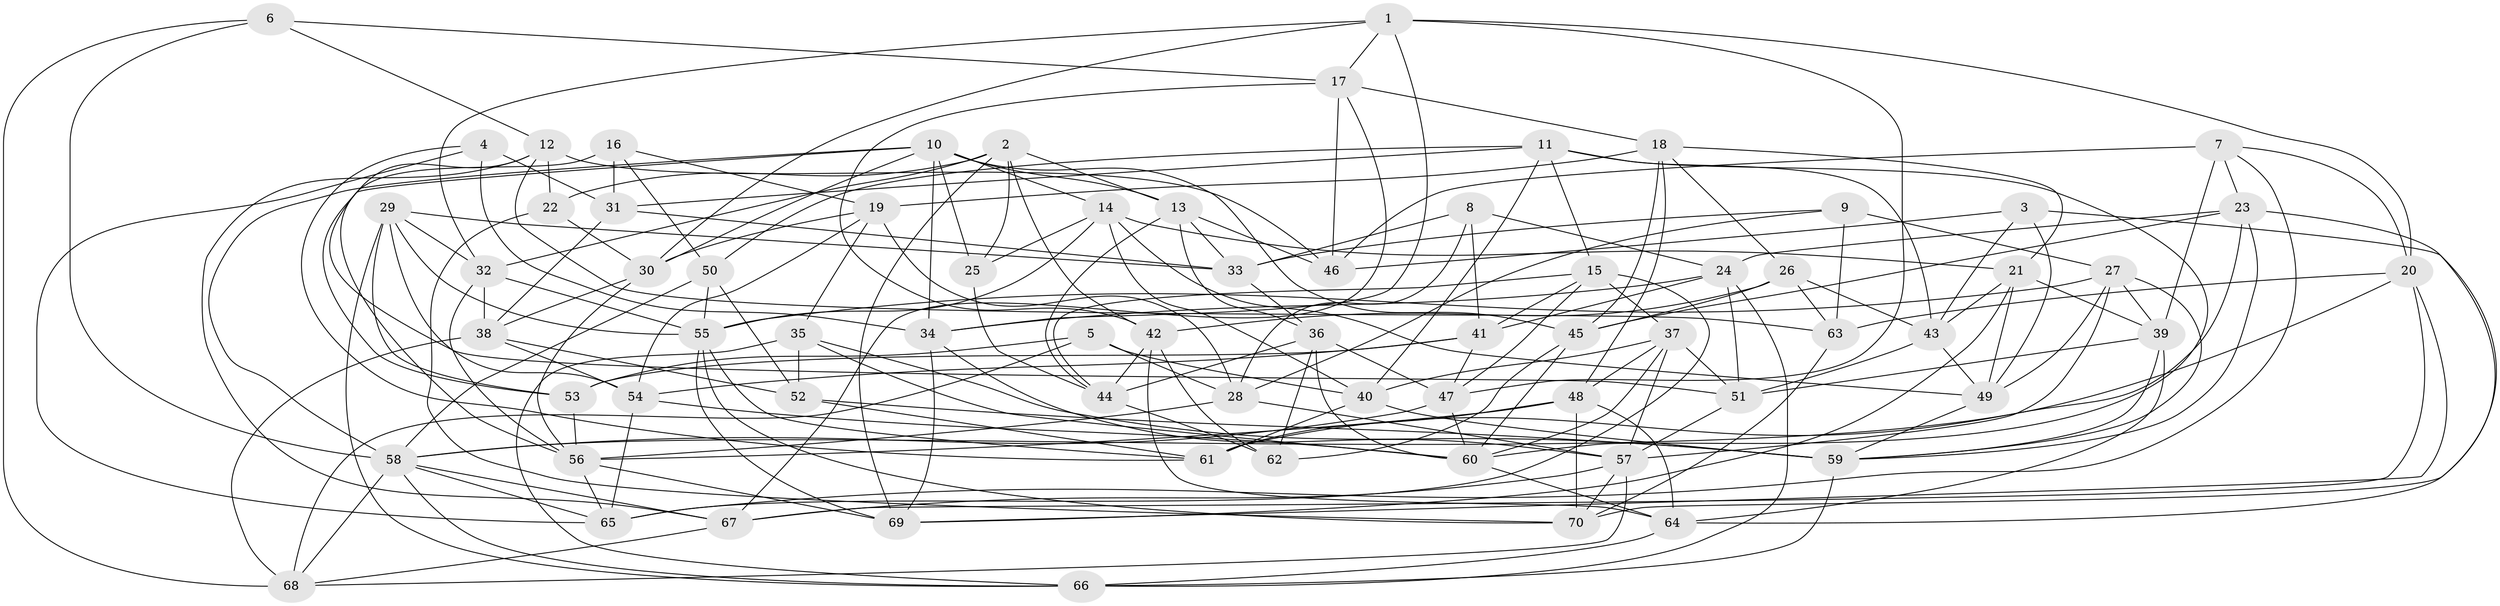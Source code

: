 // original degree distribution, {4: 1.0}
// Generated by graph-tools (version 1.1) at 2025/26/03/09/25 03:26:50]
// undirected, 70 vertices, 203 edges
graph export_dot {
graph [start="1"]
  node [color=gray90,style=filled];
  1;
  2;
  3;
  4;
  5;
  6;
  7;
  8;
  9;
  10;
  11;
  12;
  13;
  14;
  15;
  16;
  17;
  18;
  19;
  20;
  21;
  22;
  23;
  24;
  25;
  26;
  27;
  28;
  29;
  30;
  31;
  32;
  33;
  34;
  35;
  36;
  37;
  38;
  39;
  40;
  41;
  42;
  43;
  44;
  45;
  46;
  47;
  48;
  49;
  50;
  51;
  52;
  53;
  54;
  55;
  56;
  57;
  58;
  59;
  60;
  61;
  62;
  63;
  64;
  65;
  66;
  67;
  68;
  69;
  70;
  1 -- 17 [weight=1.0];
  1 -- 20 [weight=1.0];
  1 -- 30 [weight=1.0];
  1 -- 32 [weight=1.0];
  1 -- 34 [weight=1.0];
  1 -- 47 [weight=1.0];
  2 -- 13 [weight=1.0];
  2 -- 22 [weight=1.0];
  2 -- 25 [weight=1.0];
  2 -- 32 [weight=1.0];
  2 -- 42 [weight=1.0];
  2 -- 69 [weight=1.0];
  3 -- 43 [weight=1.0];
  3 -- 46 [weight=1.0];
  3 -- 49 [weight=1.0];
  3 -- 64 [weight=1.0];
  4 -- 31 [weight=1.0];
  4 -- 34 [weight=1.0];
  4 -- 61 [weight=1.0];
  4 -- 65 [weight=1.0];
  5 -- 28 [weight=1.0];
  5 -- 40 [weight=1.0];
  5 -- 53 [weight=1.0];
  5 -- 68 [weight=1.0];
  6 -- 12 [weight=1.0];
  6 -- 17 [weight=1.0];
  6 -- 58 [weight=1.0];
  6 -- 68 [weight=1.0];
  7 -- 20 [weight=1.0];
  7 -- 23 [weight=1.0];
  7 -- 39 [weight=1.0];
  7 -- 46 [weight=2.0];
  7 -- 65 [weight=1.0];
  8 -- 24 [weight=1.0];
  8 -- 28 [weight=1.0];
  8 -- 33 [weight=1.0];
  8 -- 41 [weight=1.0];
  9 -- 27 [weight=1.0];
  9 -- 28 [weight=1.0];
  9 -- 33 [weight=1.0];
  9 -- 63 [weight=1.0];
  10 -- 13 [weight=1.0];
  10 -- 14 [weight=1.0];
  10 -- 25 [weight=1.0];
  10 -- 30 [weight=1.0];
  10 -- 34 [weight=1.0];
  10 -- 45 [weight=1.0];
  10 -- 56 [weight=1.0];
  10 -- 58 [weight=1.0];
  11 -- 15 [weight=1.0];
  11 -- 31 [weight=1.0];
  11 -- 40 [weight=1.0];
  11 -- 43 [weight=1.0];
  11 -- 50 [weight=1.0];
  11 -- 60 [weight=1.0];
  12 -- 22 [weight=1.0];
  12 -- 46 [weight=1.0];
  12 -- 51 [weight=1.0];
  12 -- 63 [weight=1.0];
  12 -- 67 [weight=1.0];
  13 -- 33 [weight=1.0];
  13 -- 36 [weight=1.0];
  13 -- 44 [weight=1.0];
  13 -- 46 [weight=1.0];
  14 -- 21 [weight=1.0];
  14 -- 25 [weight=1.0];
  14 -- 40 [weight=1.0];
  14 -- 49 [weight=1.0];
  14 -- 55 [weight=1.0];
  15 -- 37 [weight=1.0];
  15 -- 41 [weight=1.0];
  15 -- 44 [weight=1.0];
  15 -- 47 [weight=1.0];
  15 -- 65 [weight=1.0];
  16 -- 19 [weight=1.0];
  16 -- 31 [weight=2.0];
  16 -- 50 [weight=1.0];
  16 -- 53 [weight=2.0];
  17 -- 18 [weight=1.0];
  17 -- 42 [weight=1.0];
  17 -- 46 [weight=1.0];
  17 -- 67 [weight=1.0];
  18 -- 19 [weight=1.0];
  18 -- 21 [weight=1.0];
  18 -- 26 [weight=1.0];
  18 -- 45 [weight=1.0];
  18 -- 48 [weight=1.0];
  19 -- 28 [weight=1.0];
  19 -- 30 [weight=1.0];
  19 -- 35 [weight=1.0];
  19 -- 54 [weight=1.0];
  20 -- 58 [weight=1.0];
  20 -- 63 [weight=1.0];
  20 -- 67 [weight=1.0];
  20 -- 69 [weight=1.0];
  21 -- 39 [weight=1.0];
  21 -- 43 [weight=1.0];
  21 -- 49 [weight=1.0];
  21 -- 69 [weight=1.0];
  22 -- 30 [weight=1.0];
  22 -- 70 [weight=1.0];
  23 -- 24 [weight=1.0];
  23 -- 45 [weight=1.0];
  23 -- 59 [weight=1.0];
  23 -- 61 [weight=1.0];
  23 -- 70 [weight=1.0];
  24 -- 34 [weight=1.0];
  24 -- 41 [weight=1.0];
  24 -- 51 [weight=1.0];
  24 -- 66 [weight=1.0];
  25 -- 44 [weight=1.0];
  26 -- 42 [weight=1.0];
  26 -- 43 [weight=1.0];
  26 -- 45 [weight=1.0];
  26 -- 63 [weight=2.0];
  27 -- 39 [weight=1.0];
  27 -- 49 [weight=1.0];
  27 -- 55 [weight=1.0];
  27 -- 57 [weight=1.0];
  27 -- 59 [weight=1.0];
  28 -- 56 [weight=1.0];
  28 -- 57 [weight=1.0];
  29 -- 32 [weight=1.0];
  29 -- 33 [weight=1.0];
  29 -- 53 [weight=1.0];
  29 -- 54 [weight=1.0];
  29 -- 55 [weight=1.0];
  29 -- 66 [weight=1.0];
  30 -- 38 [weight=1.0];
  30 -- 56 [weight=1.0];
  31 -- 33 [weight=1.0];
  31 -- 38 [weight=1.0];
  32 -- 38 [weight=1.0];
  32 -- 55 [weight=1.0];
  32 -- 56 [weight=1.0];
  33 -- 36 [weight=1.0];
  34 -- 57 [weight=1.0];
  34 -- 69 [weight=1.0];
  35 -- 52 [weight=1.0];
  35 -- 59 [weight=2.0];
  35 -- 60 [weight=1.0];
  35 -- 66 [weight=1.0];
  36 -- 44 [weight=1.0];
  36 -- 47 [weight=1.0];
  36 -- 60 [weight=1.0];
  36 -- 62 [weight=1.0];
  37 -- 40 [weight=1.0];
  37 -- 48 [weight=1.0];
  37 -- 51 [weight=1.0];
  37 -- 57 [weight=1.0];
  37 -- 60 [weight=1.0];
  38 -- 52 [weight=1.0];
  38 -- 54 [weight=1.0];
  38 -- 68 [weight=1.0];
  39 -- 51 [weight=1.0];
  39 -- 59 [weight=1.0];
  39 -- 64 [weight=1.0];
  40 -- 59 [weight=1.0];
  40 -- 61 [weight=1.0];
  41 -- 47 [weight=1.0];
  41 -- 53 [weight=1.0];
  41 -- 54 [weight=1.0];
  42 -- 44 [weight=1.0];
  42 -- 62 [weight=1.0];
  42 -- 64 [weight=1.0];
  43 -- 49 [weight=1.0];
  43 -- 51 [weight=1.0];
  44 -- 62 [weight=1.0];
  45 -- 60 [weight=1.0];
  45 -- 62 [weight=1.0];
  47 -- 58 [weight=1.0];
  47 -- 60 [weight=1.0];
  48 -- 56 [weight=1.0];
  48 -- 61 [weight=1.0];
  48 -- 64 [weight=1.0];
  48 -- 70 [weight=1.0];
  49 -- 59 [weight=1.0];
  50 -- 52 [weight=1.0];
  50 -- 55 [weight=1.0];
  50 -- 58 [weight=2.0];
  51 -- 57 [weight=1.0];
  52 -- 59 [weight=2.0];
  52 -- 61 [weight=1.0];
  53 -- 56 [weight=1.0];
  54 -- 60 [weight=1.0];
  54 -- 65 [weight=1.0];
  55 -- 61 [weight=1.0];
  55 -- 69 [weight=1.0];
  55 -- 70 [weight=1.0];
  56 -- 65 [weight=1.0];
  56 -- 69 [weight=1.0];
  57 -- 67 [weight=1.0];
  57 -- 68 [weight=1.0];
  57 -- 70 [weight=1.0];
  58 -- 65 [weight=1.0];
  58 -- 66 [weight=1.0];
  58 -- 67 [weight=1.0];
  58 -- 68 [weight=1.0];
  59 -- 66 [weight=1.0];
  60 -- 64 [weight=1.0];
  63 -- 70 [weight=1.0];
  64 -- 66 [weight=1.0];
  67 -- 68 [weight=1.0];
}
